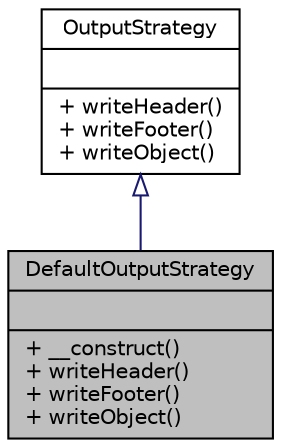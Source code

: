 digraph "DefaultOutputStrategy"
{
  edge [fontname="Helvetica",fontsize="10",labelfontname="Helvetica",labelfontsize="10"];
  node [fontname="Helvetica",fontsize="10",shape=record];
  Node0 [label="{DefaultOutputStrategy\n||+ __construct()\l+ writeHeader()\l+ writeFooter()\l+ writeObject()\l}",height=0.2,width=0.4,color="black", fillcolor="grey75", style="filled", fontcolor="black"];
  Node1 -> Node0 [dir="back",color="midnightblue",fontsize="10",style="solid",arrowtail="onormal",fontname="Helvetica"];
  Node1 [label="{OutputStrategy\n||+ writeHeader()\l+ writeFooter()\l+ writeObject()\l}",height=0.2,width=0.4,color="black", fillcolor="white", style="filled",URL="$interfacewcmf_1_1lib_1_1persistence_1_1output_1_1_output_strategy.html",tooltip="OutputStrategy defines the interface for classes that write an object&#39;s content to a destination (cal..."];
}
